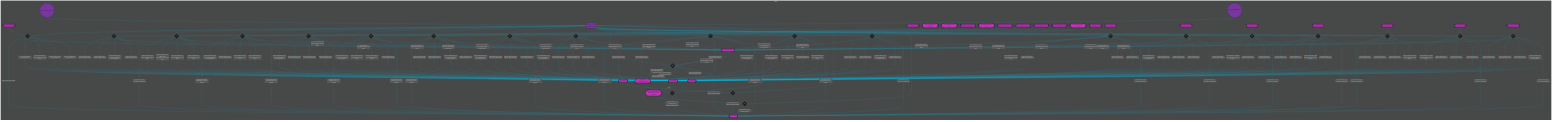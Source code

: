 %%{init: {'theme': 'dark', 'themeVariables': { 'primaryColor': '#07cff6', 'textColor': '#dad9e0', 'lineColor': '#07cff6'}}}%%

graph LR

subgraph Vedtak
    %% TOPICS
    aap.soknad-sendt.v1([aap.soknad-sendt.v1])
	aap.innstilling.11-6.v1([aap.innstilling.11-6.v1])
	aap.iverksettelse-av-vedtak.v1([aap.iverksettelse-av-vedtak.v1])
	aap.kvalitetssikring.11-19.v1([aap.kvalitetssikring.11-19.v1])
	aap.kvalitetssikring.11-2.v1([aap.kvalitetssikring.11-2.v1])
	aap.kvalitetssikring.11-29.v1([aap.kvalitetssikring.11-29.v1])
	aap.kvalitetssikring.11-3.v1([aap.kvalitetssikring.11-3.v1])
	aap.kvalitetssikring.11-4.v1([aap.kvalitetssikring.11-4.v1])
	aap.kvalitetssikring.11-5.v1([aap.kvalitetssikring.11-5.v1])
	aap.kvalitetssikring.11-6.v1([aap.kvalitetssikring.11-6.v1])
	aap.kvalitetssikring.22-13.v1([aap.kvalitetssikring.22-13.v1])
	aap.manuell.11-19.v1([aap.manuell.11-19.v1])
	aap.manuell.11-2.v1([aap.manuell.11-2.v1])
	aap.manuell.11-29.v1([aap.manuell.11-29.v1])
	aap.manuell.11-3.v1([aap.manuell.11-3.v1])
	aap.manuell.11-4.v1([aap.manuell.11-4.v1])
	aap.manuell.11-5.v1([aap.manuell.11-5.v1])
	aap.manuell.11-6.v1([aap.manuell.11-6.v1])
	aap.manuell.22-13.v1([aap.manuell.22-13.v1])
	aap.sykepengedager.v1([aap.sykepengedager.v1])
	aap.andre-folketrygdytelser.v1([aap.andre-folketrygdytelser.v1])
	aap.sokere.v1([aap.sokere.v1])
	aap.inntekter.v1([aap.inntekter.v1])
	aap.sokere.v1-buffered-joined-aap.medlem.v1-repartition([aap.sokere.v1-buffered-joined-aap.medlem.v1-repartition])
	aap.medlem.v1([aap.medlem.v1])
	aap.vedtak.v1([aap.vedtak.v1])
    
    %% JOINS
    join-0{join}
	join-1{join}
	join-2{join}
	join-3{join}
	join-4{join}
	join-5{join}
	join-6{join}
	join-7{join}
	join-8{join}
	join-9{join}
	join-10{join}
	join-11{join}
	join-12{join}
	join-13{join}
	join-14{join}
	join-15{join}
	join-16{join}
	join-17{join}
	join-18{join}
	join-19{join}
	join-20{join}
	join-21{join}
	join-22{join}
    
    %% STATE STORES
    soker-state-store-v2[(soker-state-store-v2)]
    
    %% PROCESSOR API JOBS
    metrics-soker-state-store-v2((metrics-soker-state-store-v2))
	migrate-soker-state-store-v2((migrate-soker-state-store-v2))
    
    %% JOIN STREAMS
    aap.soknad-sendt.v1 --> join-0
	soker-state-store-v2 --> join-0
	join-0 --> |produced-ny-soker-buffered| aap.sokere.v1
	join-0 --> |branch-soknad-sykepengedager-produced-behov| aap.sykepengedager.v1
	join-0 --> |branch-soknad-vedtak-produced-behov| aap.vedtak.v1
	join-0 --> |branch-soknad-andre-folketrygdytelser-produced-behov| aap.andre-folketrygdytelser.v1
	join-0 --> |branch-soknad-inntekter-produced-behov| aap.inntekter.v1
	join-0 --> |branch-soknad-medlem-produced-behov| aap.medlem.v1
	aap.innstilling.11-6.v1 --> join-1
	soker-state-store-v2 --> join-1
	join-1 --> |branch-innstilling-11-6-inntekter-produced-behov| aap.inntekter.v1
	join-1 --> |branch-innstilling-11-6-medlem-produced-behov| aap.medlem.v1
	join-1 --> |branch-innstilling-11-6-andre-folketrygdytelser-produced-behov| aap.andre-folketrygdytelser.v1
	join-1 --> |branch-innstilling-11-6-sykepengedager-produced-behov| aap.sykepengedager.v1
	join-1 --> |branch-innstilling-11-6-vedtak-produced-behov| aap.vedtak.v1
	join-1 --> |produced-soker-med-innstilling-11-6-buffered| aap.sokere.v1
	aap.iverksettelse-av-vedtak.v1 --> join-2
	soker-state-store-v2 --> join-2
	join-2 --> |branch-iverksettelse-av-vedtak-inntekter-produced-behov| aap.inntekter.v1
	join-2 --> |branch-iverksettelse-av-vedtak-andre-folketrygdytelser-produced-behov| aap.andre-folketrygdytelser.v1
	join-2 --> |branch-iverksettelse-av-vedtak-medlem-produced-behov| aap.medlem.v1
	join-2 --> |branch-iverksettelse-av-vedtak-sykepengedager-produced-behov| aap.sykepengedager.v1
	join-2 --> |branch-iverksettelse-av-vedtak-vedtak-produced-behov| aap.vedtak.v1
	join-2 --> |produced-soker-med-iverksettelse-av-vedtak-buffered| aap.sokere.v1
	aap.kvalitetssikring.11-19.v1 --> join-3
	soker-state-store-v2 --> join-3
	join-3 --> |branch-kvalitetssikring-11-19-andre-folketrygdytelser-produced-behov| aap.andre-folketrygdytelser.v1
	join-3 --> |branch-kvalitetssikring-11-19-vedtak-produced-behov| aap.vedtak.v1
	join-3 --> |branch-kvalitetssikring-11-19-medlem-produced-behov| aap.medlem.v1
	join-3 --> |branch-kvalitetssikring-11-19-inntekter-produced-behov| aap.inntekter.v1
	join-3 --> |branch-kvalitetssikring-11-19-sykepengedager-produced-behov| aap.sykepengedager.v1
	join-3 --> |produced-soker-med-kvalitetssikring-11-19-buffered| aap.sokere.v1
	aap.kvalitetssikring.11-2.v1 --> join-4
	soker-state-store-v2 --> join-4
	join-4 --> |branch-kvalitetssikring-11-2-andre-folketrygdytelser-produced-behov| aap.andre-folketrygdytelser.v1
	join-4 --> |branch-kvalitetssikring-11-2-inntekter-produced-behov| aap.inntekter.v1
	join-4 --> |branch-kvalitetssikring-11-2-medlem-produced-behov| aap.medlem.v1
	join-4 --> |branch-kvalitetssikring-11-2-sykepengedager-produced-behov| aap.sykepengedager.v1
	join-4 --> |branch-kvalitetssikring-11-2-vedtak-produced-behov| aap.vedtak.v1
	join-4 --> |produced-soker-med-kvalitetssikring-11-2-buffered| aap.sokere.v1
	aap.kvalitetssikring.11-29.v1 --> join-5
	soker-state-store-v2 --> join-5
	join-5 --> |branch-kvalitetssikring-11-29-andre-folketrygdytelser-produced-behov| aap.andre-folketrygdytelser.v1
	join-5 --> |branch-kvalitetssikring-11-29-inntekter-produced-behov| aap.inntekter.v1
	join-5 --> |branch-kvalitetssikring-11-29-medlem-produced-behov| aap.medlem.v1
	join-5 --> |branch-kvalitetssikring-11-29-sykepengedager-produced-behov| aap.sykepengedager.v1
	join-5 --> |branch-kvalitetssikring-11-29-vedtak-produced-behov| aap.vedtak.v1
	join-5 --> |produced-soker-med-kvalitetssikring-11-29-buffered| aap.sokere.v1
	aap.kvalitetssikring.11-3.v1 --> join-6
	soker-state-store-v2 --> join-6
	join-6 --> |produced-soker-med-kvalitetssikring-11-3-buffered| aap.sokere.v1
	join-6 --> |branch-kvalitetssikring-11-3-inntekter-produced-behov| aap.inntekter.v1
	join-6 --> |branch-kvalitetssikring-11-3-medlem-produced-behov| aap.medlem.v1
	join-6 --> |branch-kvalitetssikring-11-3-sykepengedager-produced-behov| aap.sykepengedager.v1
	join-6 --> |branch-kvalitetssikring-11-3-andre-folketrygdytelser-produced-behov| aap.andre-folketrygdytelser.v1
	join-6 --> |branch-kvalitetssikring-11-3-vedtak-produced-behov| aap.vedtak.v1
	aap.kvalitetssikring.11-4.v1 --> join-7
	soker-state-store-v2 --> join-7
	join-7 --> |branch-kvalitetssikring-11-4-andre-folketrygdytelser-produced-behov| aap.andre-folketrygdytelser.v1
	join-7 --> |branch-kvalitetssikring-11-4-inntekter-produced-behov| aap.inntekter.v1
	join-7 --> |branch-kvalitetssikring-11-4-medlem-produced-behov| aap.medlem.v1
	join-7 --> |branch-kvalitetssikring-11-4-sykepengedager-produced-behov| aap.sykepengedager.v1
	join-7 --> |branch-kvalitetssikring-11-4-vedtak-produced-behov| aap.vedtak.v1
	join-7 --> |produced-soker-med-kvalitetssikring-11-4-buffered| aap.sokere.v1
	aap.kvalitetssikring.11-5.v1 --> join-8
	soker-state-store-v2 --> join-8
	join-8 --> |branch-kvalitetssikring-11-5-andre-folketrygdytelser-produced-behov| aap.andre-folketrygdytelser.v1
	join-8 --> |branch-kvalitetssikring-11-5-vedtak-produced-behov| aap.vedtak.v1
	join-8 --> |branch-kvalitetssikring-11-5-inntekter-produced-behov| aap.inntekter.v1
	join-8 --> |branch-kvalitetssikring-11-5-medlem-produced-behov| aap.medlem.v1
	join-8 --> |branch-kvalitetssikring-11-5-sykepengedager-produced-behov| aap.sykepengedager.v1
	join-8 --> |produced-soker-med-kvalitetssikring-11-5-buffered| aap.sokere.v1
	aap.kvalitetssikring.11-6.v1 --> join-9
	soker-state-store-v2 --> join-9
	join-9 --> |branch-kvalitetssikring-11-6-inntekter-produced-behov| aap.inntekter.v1
	join-9 --> |branch-kvalitetssikring-11-6-medlem-produced-behov| aap.medlem.v1
	join-9 --> |branch-kvalitetssikring-11-6-sykepengedager-produced-behov| aap.sykepengedager.v1
	join-9 --> |branch-kvalitetssikring-11-6-vedtak-produced-behov| aap.vedtak.v1
	join-9 --> |branch-kvalitetssikring-11-6-andre-folketrygdytelser-produced-behov| aap.andre-folketrygdytelser.v1
	join-9 --> |produced-soker-med-kvalitetssikring-11-6-buffered| aap.sokere.v1
	aap.kvalitetssikring.22-13.v1 --> join-10
	soker-state-store-v2 --> join-10
	join-10 --> |branch-kvalitetssikring-11-12-andre-folketrygdytelser-produced-behov| aap.andre-folketrygdytelser.v1
	join-10 --> |branch-kvalitetssikring-11-12-sykepengedager-produced-behov| aap.sykepengedager.v1
	join-10 --> |branch-kvalitetssikring-11-12-inntekter-produced-behov| aap.inntekter.v1
	join-10 --> |branch-kvalitetssikring-11-12-vedtak-produced-behov| aap.vedtak.v1
	join-10 --> |branch-kvalitetssikring-11-12-medlem-produced-behov| aap.medlem.v1
	join-10 --> |produced-soker-med-kvalitetssikring-11-12-buffered| aap.sokere.v1
	aap.manuell.11-19.v1 --> join-11
	soker-state-store-v2 --> join-11
	join-11 --> |branch-manuell-11-19-sykepengedager-produced-behov| aap.sykepengedager.v1
	join-11 --> |branch-manuell-11-19-inntekter-produced-behov| aap.inntekter.v1
	join-11 --> |branch-manuell-11-19-vedtak-produced-behov| aap.vedtak.v1
	join-11 --> |branch-manuell-11-19-andre-folketrygdytelser-produced-behov| aap.andre-folketrygdytelser.v1
	join-11 --> |branch-manuell-11-19-medlem-produced-behov| aap.medlem.v1
	join-11 --> |produced-soker-med-manuell-11-19-buffered| aap.sokere.v1
	aap.manuell.11-2.v1 --> join-12
	soker-state-store-v2 --> join-12
	join-12 --> |branch-manuell-11-2-andre-folketrygdytelser-produced-behov| aap.andre-folketrygdytelser.v1
	join-12 --> |branch-manuell-11-2-sykepengedager-produced-behov| aap.sykepengedager.v1
	join-12 --> |branch-manuell-11-2-medlem-produced-behov| aap.medlem.v1
	join-12 --> |branch-manuell-11-2-vedtak-produced-behov| aap.vedtak.v1
	join-12 --> |branch-manuell-11-2-inntekter-produced-behov| aap.inntekter.v1
	join-12 --> |produced-soker-med-manuell-11-2-buffered| aap.sokere.v1
	aap.manuell.11-29.v1 --> join-13
	soker-state-store-v2 --> join-13
	join-13 --> |branch-manuell-11-29-andre-folketrygdytelser-produced-behov| aap.andre-folketrygdytelser.v1
	join-13 --> |branch-manuell-11-29-inntekter-produced-behov| aap.inntekter.v1
	join-13 --> |branch-manuell-11-29-medlem-produced-behov| aap.medlem.v1
	join-13 --> |branch-manuell-11-29-vedtak-produced-behov| aap.vedtak.v1
	join-13 --> |branch-manuell-11-29-sykepengedager-produced-behov| aap.sykepengedager.v1
	join-13 --> |produced-soker-med-manuell-11-29-buffered| aap.sokere.v1
	aap.manuell.11-3.v1 --> join-14
	soker-state-store-v2 --> join-14
	join-14 --> |branch-manuell-11-3-inntekter-produced-behov| aap.inntekter.v1
	join-14 --> |branch-manuell-11-3-andre-folketrygdytelser-produced-behov| aap.andre-folketrygdytelser.v1
	join-14 --> |branch-manuell-11-3-medlem-produced-behov| aap.medlem.v1
	join-14 --> |branch-manuell-11-3-sykepengedager-produced-behov| aap.sykepengedager.v1
	join-14 --> |branch-manuell-11-3-vedtak-produced-behov| aap.vedtak.v1
	join-14 --> |produced-soker-med-manuell-11-3-buffered| aap.sokere.v1
	aap.manuell.11-4.v1 --> join-15
	soker-state-store-v2 --> join-15
	join-15 --> |branch-manuell-11-4-medlem-produced-behov| aap.medlem.v1
	join-15 --> |branch-manuell-11-4-vedtak-produced-behov| aap.vedtak.v1
	join-15 --> |branch-manuell-11-4-andre-folketrygdytelser-produced-behov| aap.andre-folketrygdytelser.v1
	join-15 --> |branch-manuell-11-4-inntekter-produced-behov| aap.inntekter.v1
	join-15 --> |branch-manuell-11-4-sykepengedager-produced-behov| aap.sykepengedager.v1
	join-15 --> |produced-soker-med-manuell-11-4-buffered| aap.sokere.v1
	aap.manuell.11-5.v1 --> join-16
	soker-state-store-v2 --> join-16
	join-16 --> |produced-soker-med-manuell-11-5-buffered| aap.sokere.v1
	join-16 --> |branch-manuell-11-5-vedtak-produced-behov| aap.vedtak.v1
	join-16 --> |branch-manuell-11-5-inntekter-produced-behov| aap.inntekter.v1
	join-16 --> |branch-manuell-11-5-medlem-produced-behov| aap.medlem.v1
	join-16 --> |branch-manuell-11-5-andre-folketrygdytelser-produced-behov| aap.andre-folketrygdytelser.v1
	join-16 --> |branch-manuell-11-5-sykepengedager-produced-behov| aap.sykepengedager.v1
	aap.manuell.11-6.v1 --> join-17
	soker-state-store-v2 --> join-17
	join-17 --> |branch-manuell-11-6-andre-folketrygdytelser-produced-behov| aap.andre-folketrygdytelser.v1
	join-17 --> |branch-manuell-11-6-medlem-produced-behov| aap.medlem.v1
	join-17 --> |branch-manuell-11-6-inntekter-produced-behov| aap.inntekter.v1
	join-17 --> |branch-manuell-11-6-sykepengedager-produced-behov| aap.sykepengedager.v1
	join-17 --> |branch-manuell-11-6-vedtak-produced-behov| aap.vedtak.v1
	join-17 --> |produced-soker-med-manuell-11-6-buffered| aap.sokere.v1
	aap.manuell.22-13.v1 --> join-18
	soker-state-store-v2 --> join-18
	join-18 --> |branch-manuell-11-12-inntekter-produced-behov| aap.inntekter.v1
	join-18 --> |branch-manuell-11-12-sykepengedager-produced-behov| aap.sykepengedager.v1
	join-18 --> |branch-manuell-11-12-medlem-produced-behov| aap.medlem.v1
	join-18 --> |branch-manuell-11-12-vedtak-produced-behov| aap.vedtak.v1
	join-18 --> |branch-manuell-11-12-andre-folketrygdytelser-produced-behov| aap.andre-folketrygdytelser.v1
	join-18 --> |produced-soker-med-manuell-11-12-buffered| aap.sokere.v1
	aap.sykepengedager.v1 --> join-19
	soker-state-store-v2 --> join-19
	join-19 --> |branch-sykepengedager-andre-folketrygdytelser-produced-behov| aap.andre-folketrygdytelser.v1
	join-19 --> |branch-sykepengedager-vedtak-produced-behov| aap.vedtak.v1
	join-19 --> |branch-sykepengedager-inntekter-produced-behov| aap.inntekter.v1
	join-19 --> |branch-sykepengedager-medlem-produced-behov| aap.medlem.v1
	join-19 --> |branch-sykepengedager-sykepengedager-produced-behov| aap.sykepengedager.v1
	join-19 --> |produced-soker-med-sykepengedager-buffered| aap.sokere.v1
	aap.andre-folketrygdytelser.v1 --> join-20
	soker-state-store-v2 --> join-20
	join-20 --> |produced-soker-med-handtert-andre-folketrygdytelser-buffered| aap.sokere.v1
	aap.inntekter.v1 --> join-21
	soker-state-store-v2 --> join-21
	join-21 --> |produced-soker-med-handtert-inntekter-buffered| aap.sokere.v1
	aap.sokere.v1-buffered-joined-aap.medlem.v1-repartition --> join-22
	soker-state-store-v2 --> join-22
	join-22 --> |produced-soker-med-medlem-buffered| aap.sokere.v1
    
    %% JOB STREAMS
    metrics-soker-state-store-v2 --> soker-state-store-v2
	migrate-soker-state-store-v2 --> soker-state-store-v2
    
    %% REPARTITION STREAMS
    aap.medlem.v1 --> |re-key| aap.sokere.v1-buffered-joined-aap.medlem.v1-repartition
end

%% COLORS
%% light    #dad9e0
%% purple   #78369f
%% pink     #c233b4
%% dark     #2a204a
%% blue     #07cff6

%% STYLES
style aap.soknad-sendt.v1 fill:#c233b4, stroke:#2a204a, stroke-width:2px, color:#2a204a
style aap.innstilling.11-6.v1 fill:#c233b4, stroke:#2a204a, stroke-width:2px, color:#2a204a
style aap.iverksettelse-av-vedtak.v1 fill:#c233b4, stroke:#2a204a, stroke-width:2px, color:#2a204a
style aap.kvalitetssikring.11-19.v1 fill:#c233b4, stroke:#2a204a, stroke-width:2px, color:#2a204a
style aap.kvalitetssikring.11-2.v1 fill:#c233b4, stroke:#2a204a, stroke-width:2px, color:#2a204a
style aap.kvalitetssikring.11-29.v1 fill:#c233b4, stroke:#2a204a, stroke-width:2px, color:#2a204a
style aap.kvalitetssikring.11-3.v1 fill:#c233b4, stroke:#2a204a, stroke-width:2px, color:#2a204a
style aap.kvalitetssikring.11-4.v1 fill:#c233b4, stroke:#2a204a, stroke-width:2px, color:#2a204a
style aap.kvalitetssikring.11-5.v1 fill:#c233b4, stroke:#2a204a, stroke-width:2px, color:#2a204a
style aap.kvalitetssikring.11-6.v1 fill:#c233b4, stroke:#2a204a, stroke-width:2px, color:#2a204a
style aap.kvalitetssikring.22-13.v1 fill:#c233b4, stroke:#2a204a, stroke-width:2px, color:#2a204a
style aap.manuell.11-19.v1 fill:#c233b4, stroke:#2a204a, stroke-width:2px, color:#2a204a
style aap.manuell.11-2.v1 fill:#c233b4, stroke:#2a204a, stroke-width:2px, color:#2a204a
style aap.manuell.11-29.v1 fill:#c233b4, stroke:#2a204a, stroke-width:2px, color:#2a204a
style aap.manuell.11-3.v1 fill:#c233b4, stroke:#2a204a, stroke-width:2px, color:#2a204a
style aap.manuell.11-4.v1 fill:#c233b4, stroke:#2a204a, stroke-width:2px, color:#2a204a
style aap.manuell.11-5.v1 fill:#c233b4, stroke:#2a204a, stroke-width:2px, color:#2a204a
style aap.manuell.11-6.v1 fill:#c233b4, stroke:#2a204a, stroke-width:2px, color:#2a204a
style aap.manuell.22-13.v1 fill:#c233b4, stroke:#2a204a, stroke-width:2px, color:#2a204a
style aap.sykepengedager.v1 fill:#c233b4, stroke:#2a204a, stroke-width:2px, color:#2a204a
style aap.andre-folketrygdytelser.v1 fill:#c233b4, stroke:#2a204a, stroke-width:2px, color:#2a204a
style aap.sokere.v1 fill:#c233b4, stroke:#2a204a, stroke-width:2px, color:#2a204a
style aap.inntekter.v1 fill:#c233b4, stroke:#2a204a, stroke-width:2px, color:#2a204a
style aap.sokere.v1-buffered-joined-aap.medlem.v1-repartition fill:#c233b4, stroke:#2a204a, stroke-width:2px, color:#2a204a
style aap.medlem.v1 fill:#c233b4, stroke:#2a204a, stroke-width:2px, color:#2a204a
style aap.vedtak.v1 fill:#c233b4, stroke:#2a204a, stroke-width:2px, color:#2a204a
style soker-state-store-v2 fill:#78369f, stroke:#2a204a, stroke-width:2px, color:#2a204a
style metrics-soker-state-store-v2 fill:#78369f, stroke:#2a204a, stroke-width:2px, color:#2a204a
style migrate-soker-state-store-v2 fill:#78369f, stroke:#2a204a, stroke-width:2px, color:#2a204a